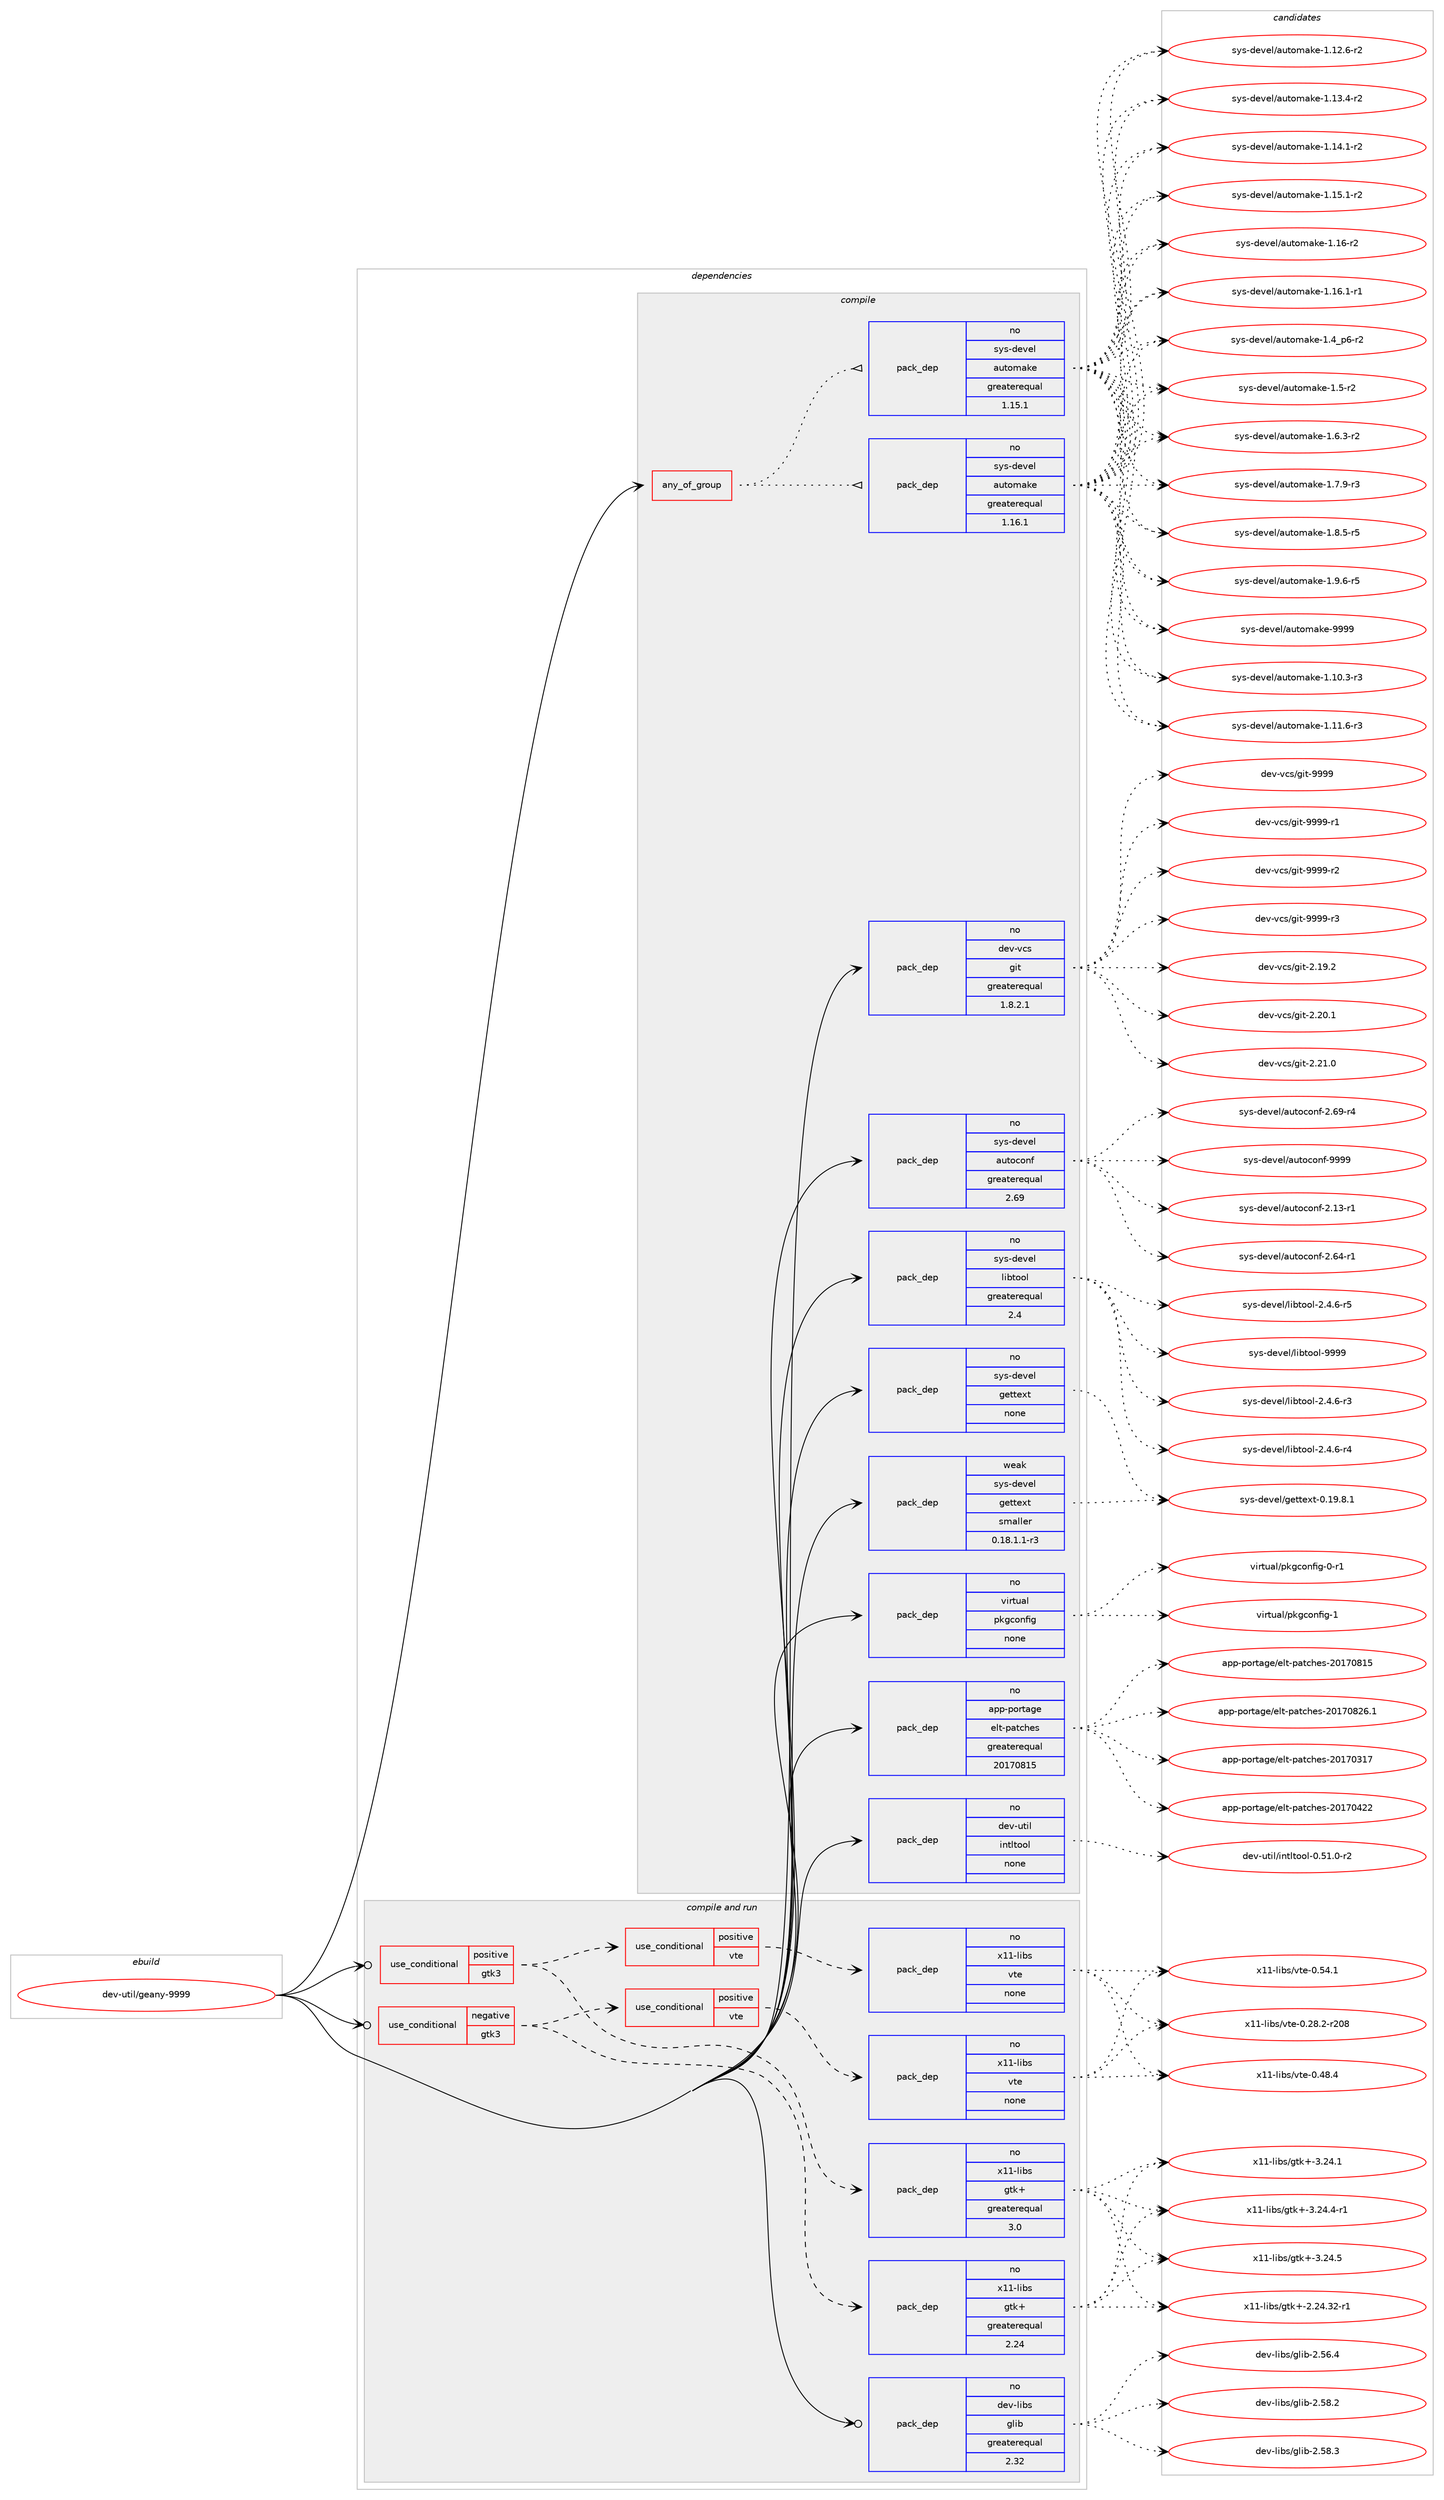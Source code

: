 digraph prolog {

# *************
# Graph options
# *************

newrank=true;
concentrate=true;
compound=true;
graph [rankdir=LR,fontname=Helvetica,fontsize=10,ranksep=1.5];#, ranksep=2.5, nodesep=0.2];
edge  [arrowhead=vee];
node  [fontname=Helvetica,fontsize=10];

# **********
# The ebuild
# **********

subgraph cluster_leftcol {
color=gray;
rank=same;
label=<<i>ebuild</i>>;
id [label="dev-util/geany-9999", color=red, width=4, href="../dev-util/geany-9999.svg"];
}

# ****************
# The dependencies
# ****************

subgraph cluster_midcol {
color=gray;
label=<<i>dependencies</i>>;
subgraph cluster_compile {
fillcolor="#eeeeee";
style=filled;
label=<<i>compile</i>>;
subgraph any23042 {
dependency1545445 [label=<<TABLE BORDER="0" CELLBORDER="1" CELLSPACING="0" CELLPADDING="4"><TR><TD CELLPADDING="10">any_of_group</TD></TR></TABLE>>, shape=none, color=red];subgraph pack1097452 {
dependency1545446 [label=<<TABLE BORDER="0" CELLBORDER="1" CELLSPACING="0" CELLPADDING="4" WIDTH="220"><TR><TD ROWSPAN="6" CELLPADDING="30">pack_dep</TD></TR><TR><TD WIDTH="110">no</TD></TR><TR><TD>sys-devel</TD></TR><TR><TD>automake</TD></TR><TR><TD>greaterequal</TD></TR><TR><TD>1.16.1</TD></TR></TABLE>>, shape=none, color=blue];
}
dependency1545445:e -> dependency1545446:w [weight=20,style="dotted",arrowhead="oinv"];
subgraph pack1097453 {
dependency1545447 [label=<<TABLE BORDER="0" CELLBORDER="1" CELLSPACING="0" CELLPADDING="4" WIDTH="220"><TR><TD ROWSPAN="6" CELLPADDING="30">pack_dep</TD></TR><TR><TD WIDTH="110">no</TD></TR><TR><TD>sys-devel</TD></TR><TR><TD>automake</TD></TR><TR><TD>greaterequal</TD></TR><TR><TD>1.15.1</TD></TR></TABLE>>, shape=none, color=blue];
}
dependency1545445:e -> dependency1545447:w [weight=20,style="dotted",arrowhead="oinv"];
}
id:e -> dependency1545445:w [weight=20,style="solid",arrowhead="vee"];
subgraph pack1097454 {
dependency1545448 [label=<<TABLE BORDER="0" CELLBORDER="1" CELLSPACING="0" CELLPADDING="4" WIDTH="220"><TR><TD ROWSPAN="6" CELLPADDING="30">pack_dep</TD></TR><TR><TD WIDTH="110">no</TD></TR><TR><TD>app-portage</TD></TR><TR><TD>elt-patches</TD></TR><TR><TD>greaterequal</TD></TR><TR><TD>20170815</TD></TR></TABLE>>, shape=none, color=blue];
}
id:e -> dependency1545448:w [weight=20,style="solid",arrowhead="vee"];
subgraph pack1097455 {
dependency1545449 [label=<<TABLE BORDER="0" CELLBORDER="1" CELLSPACING="0" CELLPADDING="4" WIDTH="220"><TR><TD ROWSPAN="6" CELLPADDING="30">pack_dep</TD></TR><TR><TD WIDTH="110">no</TD></TR><TR><TD>dev-util</TD></TR><TR><TD>intltool</TD></TR><TR><TD>none</TD></TR><TR><TD></TD></TR></TABLE>>, shape=none, color=blue];
}
id:e -> dependency1545449:w [weight=20,style="solid",arrowhead="vee"];
subgraph pack1097456 {
dependency1545450 [label=<<TABLE BORDER="0" CELLBORDER="1" CELLSPACING="0" CELLPADDING="4" WIDTH="220"><TR><TD ROWSPAN="6" CELLPADDING="30">pack_dep</TD></TR><TR><TD WIDTH="110">no</TD></TR><TR><TD>dev-vcs</TD></TR><TR><TD>git</TD></TR><TR><TD>greaterequal</TD></TR><TR><TD>1.8.2.1</TD></TR></TABLE>>, shape=none, color=blue];
}
id:e -> dependency1545450:w [weight=20,style="solid",arrowhead="vee"];
subgraph pack1097457 {
dependency1545451 [label=<<TABLE BORDER="0" CELLBORDER="1" CELLSPACING="0" CELLPADDING="4" WIDTH="220"><TR><TD ROWSPAN="6" CELLPADDING="30">pack_dep</TD></TR><TR><TD WIDTH="110">no</TD></TR><TR><TD>sys-devel</TD></TR><TR><TD>autoconf</TD></TR><TR><TD>greaterequal</TD></TR><TR><TD>2.69</TD></TR></TABLE>>, shape=none, color=blue];
}
id:e -> dependency1545451:w [weight=20,style="solid",arrowhead="vee"];
subgraph pack1097458 {
dependency1545452 [label=<<TABLE BORDER="0" CELLBORDER="1" CELLSPACING="0" CELLPADDING="4" WIDTH="220"><TR><TD ROWSPAN="6" CELLPADDING="30">pack_dep</TD></TR><TR><TD WIDTH="110">no</TD></TR><TR><TD>sys-devel</TD></TR><TR><TD>gettext</TD></TR><TR><TD>none</TD></TR><TR><TD></TD></TR></TABLE>>, shape=none, color=blue];
}
id:e -> dependency1545452:w [weight=20,style="solid",arrowhead="vee"];
subgraph pack1097459 {
dependency1545453 [label=<<TABLE BORDER="0" CELLBORDER="1" CELLSPACING="0" CELLPADDING="4" WIDTH="220"><TR><TD ROWSPAN="6" CELLPADDING="30">pack_dep</TD></TR><TR><TD WIDTH="110">no</TD></TR><TR><TD>sys-devel</TD></TR><TR><TD>libtool</TD></TR><TR><TD>greaterequal</TD></TR><TR><TD>2.4</TD></TR></TABLE>>, shape=none, color=blue];
}
id:e -> dependency1545453:w [weight=20,style="solid",arrowhead="vee"];
subgraph pack1097460 {
dependency1545454 [label=<<TABLE BORDER="0" CELLBORDER="1" CELLSPACING="0" CELLPADDING="4" WIDTH="220"><TR><TD ROWSPAN="6" CELLPADDING="30">pack_dep</TD></TR><TR><TD WIDTH="110">no</TD></TR><TR><TD>virtual</TD></TR><TR><TD>pkgconfig</TD></TR><TR><TD>none</TD></TR><TR><TD></TD></TR></TABLE>>, shape=none, color=blue];
}
id:e -> dependency1545454:w [weight=20,style="solid",arrowhead="vee"];
subgraph pack1097461 {
dependency1545455 [label=<<TABLE BORDER="0" CELLBORDER="1" CELLSPACING="0" CELLPADDING="4" WIDTH="220"><TR><TD ROWSPAN="6" CELLPADDING="30">pack_dep</TD></TR><TR><TD WIDTH="110">weak</TD></TR><TR><TD>sys-devel</TD></TR><TR><TD>gettext</TD></TR><TR><TD>smaller</TD></TR><TR><TD>0.18.1.1-r3</TD></TR></TABLE>>, shape=none, color=blue];
}
id:e -> dependency1545455:w [weight=20,style="solid",arrowhead="vee"];
}
subgraph cluster_compileandrun {
fillcolor="#eeeeee";
style=filled;
label=<<i>compile and run</i>>;
subgraph cond424358 {
dependency1545456 [label=<<TABLE BORDER="0" CELLBORDER="1" CELLSPACING="0" CELLPADDING="4"><TR><TD ROWSPAN="3" CELLPADDING="10">use_conditional</TD></TR><TR><TD>negative</TD></TR><TR><TD>gtk3</TD></TR></TABLE>>, shape=none, color=red];
subgraph pack1097462 {
dependency1545457 [label=<<TABLE BORDER="0" CELLBORDER="1" CELLSPACING="0" CELLPADDING="4" WIDTH="220"><TR><TD ROWSPAN="6" CELLPADDING="30">pack_dep</TD></TR><TR><TD WIDTH="110">no</TD></TR><TR><TD>x11-libs</TD></TR><TR><TD>gtk+</TD></TR><TR><TD>greaterequal</TD></TR><TR><TD>2.24</TD></TR></TABLE>>, shape=none, color=blue];
}
dependency1545456:e -> dependency1545457:w [weight=20,style="dashed",arrowhead="vee"];
subgraph cond424359 {
dependency1545458 [label=<<TABLE BORDER="0" CELLBORDER="1" CELLSPACING="0" CELLPADDING="4"><TR><TD ROWSPAN="3" CELLPADDING="10">use_conditional</TD></TR><TR><TD>positive</TD></TR><TR><TD>vte</TD></TR></TABLE>>, shape=none, color=red];
subgraph pack1097463 {
dependency1545459 [label=<<TABLE BORDER="0" CELLBORDER="1" CELLSPACING="0" CELLPADDING="4" WIDTH="220"><TR><TD ROWSPAN="6" CELLPADDING="30">pack_dep</TD></TR><TR><TD WIDTH="110">no</TD></TR><TR><TD>x11-libs</TD></TR><TR><TD>vte</TD></TR><TR><TD>none</TD></TR><TR><TD></TD></TR></TABLE>>, shape=none, color=blue];
}
dependency1545458:e -> dependency1545459:w [weight=20,style="dashed",arrowhead="vee"];
}
dependency1545456:e -> dependency1545458:w [weight=20,style="dashed",arrowhead="vee"];
}
id:e -> dependency1545456:w [weight=20,style="solid",arrowhead="odotvee"];
subgraph cond424360 {
dependency1545460 [label=<<TABLE BORDER="0" CELLBORDER="1" CELLSPACING="0" CELLPADDING="4"><TR><TD ROWSPAN="3" CELLPADDING="10">use_conditional</TD></TR><TR><TD>positive</TD></TR><TR><TD>gtk3</TD></TR></TABLE>>, shape=none, color=red];
subgraph pack1097464 {
dependency1545461 [label=<<TABLE BORDER="0" CELLBORDER="1" CELLSPACING="0" CELLPADDING="4" WIDTH="220"><TR><TD ROWSPAN="6" CELLPADDING="30">pack_dep</TD></TR><TR><TD WIDTH="110">no</TD></TR><TR><TD>x11-libs</TD></TR><TR><TD>gtk+</TD></TR><TR><TD>greaterequal</TD></TR><TR><TD>3.0</TD></TR></TABLE>>, shape=none, color=blue];
}
dependency1545460:e -> dependency1545461:w [weight=20,style="dashed",arrowhead="vee"];
subgraph cond424361 {
dependency1545462 [label=<<TABLE BORDER="0" CELLBORDER="1" CELLSPACING="0" CELLPADDING="4"><TR><TD ROWSPAN="3" CELLPADDING="10">use_conditional</TD></TR><TR><TD>positive</TD></TR><TR><TD>vte</TD></TR></TABLE>>, shape=none, color=red];
subgraph pack1097465 {
dependency1545463 [label=<<TABLE BORDER="0" CELLBORDER="1" CELLSPACING="0" CELLPADDING="4" WIDTH="220"><TR><TD ROWSPAN="6" CELLPADDING="30">pack_dep</TD></TR><TR><TD WIDTH="110">no</TD></TR><TR><TD>x11-libs</TD></TR><TR><TD>vte</TD></TR><TR><TD>none</TD></TR><TR><TD></TD></TR></TABLE>>, shape=none, color=blue];
}
dependency1545462:e -> dependency1545463:w [weight=20,style="dashed",arrowhead="vee"];
}
dependency1545460:e -> dependency1545462:w [weight=20,style="dashed",arrowhead="vee"];
}
id:e -> dependency1545460:w [weight=20,style="solid",arrowhead="odotvee"];
subgraph pack1097466 {
dependency1545464 [label=<<TABLE BORDER="0" CELLBORDER="1" CELLSPACING="0" CELLPADDING="4" WIDTH="220"><TR><TD ROWSPAN="6" CELLPADDING="30">pack_dep</TD></TR><TR><TD WIDTH="110">no</TD></TR><TR><TD>dev-libs</TD></TR><TR><TD>glib</TD></TR><TR><TD>greaterequal</TD></TR><TR><TD>2.32</TD></TR></TABLE>>, shape=none, color=blue];
}
id:e -> dependency1545464:w [weight=20,style="solid",arrowhead="odotvee"];
}
subgraph cluster_run {
fillcolor="#eeeeee";
style=filled;
label=<<i>run</i>>;
}
}

# **************
# The candidates
# **************

subgraph cluster_choices {
rank=same;
color=gray;
label=<<i>candidates</i>>;

subgraph choice1097452 {
color=black;
nodesep=1;
choice11512111545100101118101108479711711611110997107101454946494846514511451 [label="sys-devel/automake-1.10.3-r3", color=red, width=4,href="../sys-devel/automake-1.10.3-r3.svg"];
choice11512111545100101118101108479711711611110997107101454946494946544511451 [label="sys-devel/automake-1.11.6-r3", color=red, width=4,href="../sys-devel/automake-1.11.6-r3.svg"];
choice11512111545100101118101108479711711611110997107101454946495046544511450 [label="sys-devel/automake-1.12.6-r2", color=red, width=4,href="../sys-devel/automake-1.12.6-r2.svg"];
choice11512111545100101118101108479711711611110997107101454946495146524511450 [label="sys-devel/automake-1.13.4-r2", color=red, width=4,href="../sys-devel/automake-1.13.4-r2.svg"];
choice11512111545100101118101108479711711611110997107101454946495246494511450 [label="sys-devel/automake-1.14.1-r2", color=red, width=4,href="../sys-devel/automake-1.14.1-r2.svg"];
choice11512111545100101118101108479711711611110997107101454946495346494511450 [label="sys-devel/automake-1.15.1-r2", color=red, width=4,href="../sys-devel/automake-1.15.1-r2.svg"];
choice1151211154510010111810110847971171161111099710710145494649544511450 [label="sys-devel/automake-1.16-r2", color=red, width=4,href="../sys-devel/automake-1.16-r2.svg"];
choice11512111545100101118101108479711711611110997107101454946495446494511449 [label="sys-devel/automake-1.16.1-r1", color=red, width=4,href="../sys-devel/automake-1.16.1-r1.svg"];
choice115121115451001011181011084797117116111109971071014549465295112544511450 [label="sys-devel/automake-1.4_p6-r2", color=red, width=4,href="../sys-devel/automake-1.4_p6-r2.svg"];
choice11512111545100101118101108479711711611110997107101454946534511450 [label="sys-devel/automake-1.5-r2", color=red, width=4,href="../sys-devel/automake-1.5-r2.svg"];
choice115121115451001011181011084797117116111109971071014549465446514511450 [label="sys-devel/automake-1.6.3-r2", color=red, width=4,href="../sys-devel/automake-1.6.3-r2.svg"];
choice115121115451001011181011084797117116111109971071014549465546574511451 [label="sys-devel/automake-1.7.9-r3", color=red, width=4,href="../sys-devel/automake-1.7.9-r3.svg"];
choice115121115451001011181011084797117116111109971071014549465646534511453 [label="sys-devel/automake-1.8.5-r5", color=red, width=4,href="../sys-devel/automake-1.8.5-r5.svg"];
choice115121115451001011181011084797117116111109971071014549465746544511453 [label="sys-devel/automake-1.9.6-r5", color=red, width=4,href="../sys-devel/automake-1.9.6-r5.svg"];
choice115121115451001011181011084797117116111109971071014557575757 [label="sys-devel/automake-9999", color=red, width=4,href="../sys-devel/automake-9999.svg"];
dependency1545446:e -> choice11512111545100101118101108479711711611110997107101454946494846514511451:w [style=dotted,weight="100"];
dependency1545446:e -> choice11512111545100101118101108479711711611110997107101454946494946544511451:w [style=dotted,weight="100"];
dependency1545446:e -> choice11512111545100101118101108479711711611110997107101454946495046544511450:w [style=dotted,weight="100"];
dependency1545446:e -> choice11512111545100101118101108479711711611110997107101454946495146524511450:w [style=dotted,weight="100"];
dependency1545446:e -> choice11512111545100101118101108479711711611110997107101454946495246494511450:w [style=dotted,weight="100"];
dependency1545446:e -> choice11512111545100101118101108479711711611110997107101454946495346494511450:w [style=dotted,weight="100"];
dependency1545446:e -> choice1151211154510010111810110847971171161111099710710145494649544511450:w [style=dotted,weight="100"];
dependency1545446:e -> choice11512111545100101118101108479711711611110997107101454946495446494511449:w [style=dotted,weight="100"];
dependency1545446:e -> choice115121115451001011181011084797117116111109971071014549465295112544511450:w [style=dotted,weight="100"];
dependency1545446:e -> choice11512111545100101118101108479711711611110997107101454946534511450:w [style=dotted,weight="100"];
dependency1545446:e -> choice115121115451001011181011084797117116111109971071014549465446514511450:w [style=dotted,weight="100"];
dependency1545446:e -> choice115121115451001011181011084797117116111109971071014549465546574511451:w [style=dotted,weight="100"];
dependency1545446:e -> choice115121115451001011181011084797117116111109971071014549465646534511453:w [style=dotted,weight="100"];
dependency1545446:e -> choice115121115451001011181011084797117116111109971071014549465746544511453:w [style=dotted,weight="100"];
dependency1545446:e -> choice115121115451001011181011084797117116111109971071014557575757:w [style=dotted,weight="100"];
}
subgraph choice1097453 {
color=black;
nodesep=1;
choice11512111545100101118101108479711711611110997107101454946494846514511451 [label="sys-devel/automake-1.10.3-r3", color=red, width=4,href="../sys-devel/automake-1.10.3-r3.svg"];
choice11512111545100101118101108479711711611110997107101454946494946544511451 [label="sys-devel/automake-1.11.6-r3", color=red, width=4,href="../sys-devel/automake-1.11.6-r3.svg"];
choice11512111545100101118101108479711711611110997107101454946495046544511450 [label="sys-devel/automake-1.12.6-r2", color=red, width=4,href="../sys-devel/automake-1.12.6-r2.svg"];
choice11512111545100101118101108479711711611110997107101454946495146524511450 [label="sys-devel/automake-1.13.4-r2", color=red, width=4,href="../sys-devel/automake-1.13.4-r2.svg"];
choice11512111545100101118101108479711711611110997107101454946495246494511450 [label="sys-devel/automake-1.14.1-r2", color=red, width=4,href="../sys-devel/automake-1.14.1-r2.svg"];
choice11512111545100101118101108479711711611110997107101454946495346494511450 [label="sys-devel/automake-1.15.1-r2", color=red, width=4,href="../sys-devel/automake-1.15.1-r2.svg"];
choice1151211154510010111810110847971171161111099710710145494649544511450 [label="sys-devel/automake-1.16-r2", color=red, width=4,href="../sys-devel/automake-1.16-r2.svg"];
choice11512111545100101118101108479711711611110997107101454946495446494511449 [label="sys-devel/automake-1.16.1-r1", color=red, width=4,href="../sys-devel/automake-1.16.1-r1.svg"];
choice115121115451001011181011084797117116111109971071014549465295112544511450 [label="sys-devel/automake-1.4_p6-r2", color=red, width=4,href="../sys-devel/automake-1.4_p6-r2.svg"];
choice11512111545100101118101108479711711611110997107101454946534511450 [label="sys-devel/automake-1.5-r2", color=red, width=4,href="../sys-devel/automake-1.5-r2.svg"];
choice115121115451001011181011084797117116111109971071014549465446514511450 [label="sys-devel/automake-1.6.3-r2", color=red, width=4,href="../sys-devel/automake-1.6.3-r2.svg"];
choice115121115451001011181011084797117116111109971071014549465546574511451 [label="sys-devel/automake-1.7.9-r3", color=red, width=4,href="../sys-devel/automake-1.7.9-r3.svg"];
choice115121115451001011181011084797117116111109971071014549465646534511453 [label="sys-devel/automake-1.8.5-r5", color=red, width=4,href="../sys-devel/automake-1.8.5-r5.svg"];
choice115121115451001011181011084797117116111109971071014549465746544511453 [label="sys-devel/automake-1.9.6-r5", color=red, width=4,href="../sys-devel/automake-1.9.6-r5.svg"];
choice115121115451001011181011084797117116111109971071014557575757 [label="sys-devel/automake-9999", color=red, width=4,href="../sys-devel/automake-9999.svg"];
dependency1545447:e -> choice11512111545100101118101108479711711611110997107101454946494846514511451:w [style=dotted,weight="100"];
dependency1545447:e -> choice11512111545100101118101108479711711611110997107101454946494946544511451:w [style=dotted,weight="100"];
dependency1545447:e -> choice11512111545100101118101108479711711611110997107101454946495046544511450:w [style=dotted,weight="100"];
dependency1545447:e -> choice11512111545100101118101108479711711611110997107101454946495146524511450:w [style=dotted,weight="100"];
dependency1545447:e -> choice11512111545100101118101108479711711611110997107101454946495246494511450:w [style=dotted,weight="100"];
dependency1545447:e -> choice11512111545100101118101108479711711611110997107101454946495346494511450:w [style=dotted,weight="100"];
dependency1545447:e -> choice1151211154510010111810110847971171161111099710710145494649544511450:w [style=dotted,weight="100"];
dependency1545447:e -> choice11512111545100101118101108479711711611110997107101454946495446494511449:w [style=dotted,weight="100"];
dependency1545447:e -> choice115121115451001011181011084797117116111109971071014549465295112544511450:w [style=dotted,weight="100"];
dependency1545447:e -> choice11512111545100101118101108479711711611110997107101454946534511450:w [style=dotted,weight="100"];
dependency1545447:e -> choice115121115451001011181011084797117116111109971071014549465446514511450:w [style=dotted,weight="100"];
dependency1545447:e -> choice115121115451001011181011084797117116111109971071014549465546574511451:w [style=dotted,weight="100"];
dependency1545447:e -> choice115121115451001011181011084797117116111109971071014549465646534511453:w [style=dotted,weight="100"];
dependency1545447:e -> choice115121115451001011181011084797117116111109971071014549465746544511453:w [style=dotted,weight="100"];
dependency1545447:e -> choice115121115451001011181011084797117116111109971071014557575757:w [style=dotted,weight="100"];
}
subgraph choice1097454 {
color=black;
nodesep=1;
choice97112112451121111141169710310147101108116451129711699104101115455048495548514955 [label="app-portage/elt-patches-20170317", color=red, width=4,href="../app-portage/elt-patches-20170317.svg"];
choice97112112451121111141169710310147101108116451129711699104101115455048495548525050 [label="app-portage/elt-patches-20170422", color=red, width=4,href="../app-portage/elt-patches-20170422.svg"];
choice97112112451121111141169710310147101108116451129711699104101115455048495548564953 [label="app-portage/elt-patches-20170815", color=red, width=4,href="../app-portage/elt-patches-20170815.svg"];
choice971121124511211111411697103101471011081164511297116991041011154550484955485650544649 [label="app-portage/elt-patches-20170826.1", color=red, width=4,href="../app-portage/elt-patches-20170826.1.svg"];
dependency1545448:e -> choice97112112451121111141169710310147101108116451129711699104101115455048495548514955:w [style=dotted,weight="100"];
dependency1545448:e -> choice97112112451121111141169710310147101108116451129711699104101115455048495548525050:w [style=dotted,weight="100"];
dependency1545448:e -> choice97112112451121111141169710310147101108116451129711699104101115455048495548564953:w [style=dotted,weight="100"];
dependency1545448:e -> choice971121124511211111411697103101471011081164511297116991041011154550484955485650544649:w [style=dotted,weight="100"];
}
subgraph choice1097455 {
color=black;
nodesep=1;
choice1001011184511711610510847105110116108116111111108454846534946484511450 [label="dev-util/intltool-0.51.0-r2", color=red, width=4,href="../dev-util/intltool-0.51.0-r2.svg"];
dependency1545449:e -> choice1001011184511711610510847105110116108116111111108454846534946484511450:w [style=dotted,weight="100"];
}
subgraph choice1097456 {
color=black;
nodesep=1;
choice10010111845118991154710310511645504649574650 [label="dev-vcs/git-2.19.2", color=red, width=4,href="../dev-vcs/git-2.19.2.svg"];
choice10010111845118991154710310511645504650484649 [label="dev-vcs/git-2.20.1", color=red, width=4,href="../dev-vcs/git-2.20.1.svg"];
choice10010111845118991154710310511645504650494648 [label="dev-vcs/git-2.21.0", color=red, width=4,href="../dev-vcs/git-2.21.0.svg"];
choice1001011184511899115471031051164557575757 [label="dev-vcs/git-9999", color=red, width=4,href="../dev-vcs/git-9999.svg"];
choice10010111845118991154710310511645575757574511449 [label="dev-vcs/git-9999-r1", color=red, width=4,href="../dev-vcs/git-9999-r1.svg"];
choice10010111845118991154710310511645575757574511450 [label="dev-vcs/git-9999-r2", color=red, width=4,href="../dev-vcs/git-9999-r2.svg"];
choice10010111845118991154710310511645575757574511451 [label="dev-vcs/git-9999-r3", color=red, width=4,href="../dev-vcs/git-9999-r3.svg"];
dependency1545450:e -> choice10010111845118991154710310511645504649574650:w [style=dotted,weight="100"];
dependency1545450:e -> choice10010111845118991154710310511645504650484649:w [style=dotted,weight="100"];
dependency1545450:e -> choice10010111845118991154710310511645504650494648:w [style=dotted,weight="100"];
dependency1545450:e -> choice1001011184511899115471031051164557575757:w [style=dotted,weight="100"];
dependency1545450:e -> choice10010111845118991154710310511645575757574511449:w [style=dotted,weight="100"];
dependency1545450:e -> choice10010111845118991154710310511645575757574511450:w [style=dotted,weight="100"];
dependency1545450:e -> choice10010111845118991154710310511645575757574511451:w [style=dotted,weight="100"];
}
subgraph choice1097457 {
color=black;
nodesep=1;
choice1151211154510010111810110847971171161119911111010245504649514511449 [label="sys-devel/autoconf-2.13-r1", color=red, width=4,href="../sys-devel/autoconf-2.13-r1.svg"];
choice1151211154510010111810110847971171161119911111010245504654524511449 [label="sys-devel/autoconf-2.64-r1", color=red, width=4,href="../sys-devel/autoconf-2.64-r1.svg"];
choice1151211154510010111810110847971171161119911111010245504654574511452 [label="sys-devel/autoconf-2.69-r4", color=red, width=4,href="../sys-devel/autoconf-2.69-r4.svg"];
choice115121115451001011181011084797117116111991111101024557575757 [label="sys-devel/autoconf-9999", color=red, width=4,href="../sys-devel/autoconf-9999.svg"];
dependency1545451:e -> choice1151211154510010111810110847971171161119911111010245504649514511449:w [style=dotted,weight="100"];
dependency1545451:e -> choice1151211154510010111810110847971171161119911111010245504654524511449:w [style=dotted,weight="100"];
dependency1545451:e -> choice1151211154510010111810110847971171161119911111010245504654574511452:w [style=dotted,weight="100"];
dependency1545451:e -> choice115121115451001011181011084797117116111991111101024557575757:w [style=dotted,weight="100"];
}
subgraph choice1097458 {
color=black;
nodesep=1;
choice1151211154510010111810110847103101116116101120116454846495746564649 [label="sys-devel/gettext-0.19.8.1", color=red, width=4,href="../sys-devel/gettext-0.19.8.1.svg"];
dependency1545452:e -> choice1151211154510010111810110847103101116116101120116454846495746564649:w [style=dotted,weight="100"];
}
subgraph choice1097459 {
color=black;
nodesep=1;
choice1151211154510010111810110847108105981161111111084550465246544511451 [label="sys-devel/libtool-2.4.6-r3", color=red, width=4,href="../sys-devel/libtool-2.4.6-r3.svg"];
choice1151211154510010111810110847108105981161111111084550465246544511452 [label="sys-devel/libtool-2.4.6-r4", color=red, width=4,href="../sys-devel/libtool-2.4.6-r4.svg"];
choice1151211154510010111810110847108105981161111111084550465246544511453 [label="sys-devel/libtool-2.4.6-r5", color=red, width=4,href="../sys-devel/libtool-2.4.6-r5.svg"];
choice1151211154510010111810110847108105981161111111084557575757 [label="sys-devel/libtool-9999", color=red, width=4,href="../sys-devel/libtool-9999.svg"];
dependency1545453:e -> choice1151211154510010111810110847108105981161111111084550465246544511451:w [style=dotted,weight="100"];
dependency1545453:e -> choice1151211154510010111810110847108105981161111111084550465246544511452:w [style=dotted,weight="100"];
dependency1545453:e -> choice1151211154510010111810110847108105981161111111084550465246544511453:w [style=dotted,weight="100"];
dependency1545453:e -> choice1151211154510010111810110847108105981161111111084557575757:w [style=dotted,weight="100"];
}
subgraph choice1097460 {
color=black;
nodesep=1;
choice11810511411611797108471121071039911111010210510345484511449 [label="virtual/pkgconfig-0-r1", color=red, width=4,href="../virtual/pkgconfig-0-r1.svg"];
choice1181051141161179710847112107103991111101021051034549 [label="virtual/pkgconfig-1", color=red, width=4,href="../virtual/pkgconfig-1.svg"];
dependency1545454:e -> choice11810511411611797108471121071039911111010210510345484511449:w [style=dotted,weight="100"];
dependency1545454:e -> choice1181051141161179710847112107103991111101021051034549:w [style=dotted,weight="100"];
}
subgraph choice1097461 {
color=black;
nodesep=1;
choice1151211154510010111810110847103101116116101120116454846495746564649 [label="sys-devel/gettext-0.19.8.1", color=red, width=4,href="../sys-devel/gettext-0.19.8.1.svg"];
dependency1545455:e -> choice1151211154510010111810110847103101116116101120116454846495746564649:w [style=dotted,weight="100"];
}
subgraph choice1097462 {
color=black;
nodesep=1;
choice12049494510810598115471031161074345504650524651504511449 [label="x11-libs/gtk+-2.24.32-r1", color=red, width=4,href="../x11-libs/gtk+-2.24.32-r1.svg"];
choice12049494510810598115471031161074345514650524649 [label="x11-libs/gtk+-3.24.1", color=red, width=4,href="../x11-libs/gtk+-3.24.1.svg"];
choice120494945108105981154710311610743455146505246524511449 [label="x11-libs/gtk+-3.24.4-r1", color=red, width=4,href="../x11-libs/gtk+-3.24.4-r1.svg"];
choice12049494510810598115471031161074345514650524653 [label="x11-libs/gtk+-3.24.5", color=red, width=4,href="../x11-libs/gtk+-3.24.5.svg"];
dependency1545457:e -> choice12049494510810598115471031161074345504650524651504511449:w [style=dotted,weight="100"];
dependency1545457:e -> choice12049494510810598115471031161074345514650524649:w [style=dotted,weight="100"];
dependency1545457:e -> choice120494945108105981154710311610743455146505246524511449:w [style=dotted,weight="100"];
dependency1545457:e -> choice12049494510810598115471031161074345514650524653:w [style=dotted,weight="100"];
}
subgraph choice1097463 {
color=black;
nodesep=1;
choice12049494510810598115471181161014548465056465045114504856 [label="x11-libs/vte-0.28.2-r208", color=red, width=4,href="../x11-libs/vte-0.28.2-r208.svg"];
choice120494945108105981154711811610145484652564652 [label="x11-libs/vte-0.48.4", color=red, width=4,href="../x11-libs/vte-0.48.4.svg"];
choice120494945108105981154711811610145484653524649 [label="x11-libs/vte-0.54.1", color=red, width=4,href="../x11-libs/vte-0.54.1.svg"];
dependency1545459:e -> choice12049494510810598115471181161014548465056465045114504856:w [style=dotted,weight="100"];
dependency1545459:e -> choice120494945108105981154711811610145484652564652:w [style=dotted,weight="100"];
dependency1545459:e -> choice120494945108105981154711811610145484653524649:w [style=dotted,weight="100"];
}
subgraph choice1097464 {
color=black;
nodesep=1;
choice12049494510810598115471031161074345504650524651504511449 [label="x11-libs/gtk+-2.24.32-r1", color=red, width=4,href="../x11-libs/gtk+-2.24.32-r1.svg"];
choice12049494510810598115471031161074345514650524649 [label="x11-libs/gtk+-3.24.1", color=red, width=4,href="../x11-libs/gtk+-3.24.1.svg"];
choice120494945108105981154710311610743455146505246524511449 [label="x11-libs/gtk+-3.24.4-r1", color=red, width=4,href="../x11-libs/gtk+-3.24.4-r1.svg"];
choice12049494510810598115471031161074345514650524653 [label="x11-libs/gtk+-3.24.5", color=red, width=4,href="../x11-libs/gtk+-3.24.5.svg"];
dependency1545461:e -> choice12049494510810598115471031161074345504650524651504511449:w [style=dotted,weight="100"];
dependency1545461:e -> choice12049494510810598115471031161074345514650524649:w [style=dotted,weight="100"];
dependency1545461:e -> choice120494945108105981154710311610743455146505246524511449:w [style=dotted,weight="100"];
dependency1545461:e -> choice12049494510810598115471031161074345514650524653:w [style=dotted,weight="100"];
}
subgraph choice1097465 {
color=black;
nodesep=1;
choice12049494510810598115471181161014548465056465045114504856 [label="x11-libs/vte-0.28.2-r208", color=red, width=4,href="../x11-libs/vte-0.28.2-r208.svg"];
choice120494945108105981154711811610145484652564652 [label="x11-libs/vte-0.48.4", color=red, width=4,href="../x11-libs/vte-0.48.4.svg"];
choice120494945108105981154711811610145484653524649 [label="x11-libs/vte-0.54.1", color=red, width=4,href="../x11-libs/vte-0.54.1.svg"];
dependency1545463:e -> choice12049494510810598115471181161014548465056465045114504856:w [style=dotted,weight="100"];
dependency1545463:e -> choice120494945108105981154711811610145484652564652:w [style=dotted,weight="100"];
dependency1545463:e -> choice120494945108105981154711811610145484653524649:w [style=dotted,weight="100"];
}
subgraph choice1097466 {
color=black;
nodesep=1;
choice1001011184510810598115471031081059845504653544652 [label="dev-libs/glib-2.56.4", color=red, width=4,href="../dev-libs/glib-2.56.4.svg"];
choice1001011184510810598115471031081059845504653564650 [label="dev-libs/glib-2.58.2", color=red, width=4,href="../dev-libs/glib-2.58.2.svg"];
choice1001011184510810598115471031081059845504653564651 [label="dev-libs/glib-2.58.3", color=red, width=4,href="../dev-libs/glib-2.58.3.svg"];
dependency1545464:e -> choice1001011184510810598115471031081059845504653544652:w [style=dotted,weight="100"];
dependency1545464:e -> choice1001011184510810598115471031081059845504653564650:w [style=dotted,weight="100"];
dependency1545464:e -> choice1001011184510810598115471031081059845504653564651:w [style=dotted,weight="100"];
}
}

}
